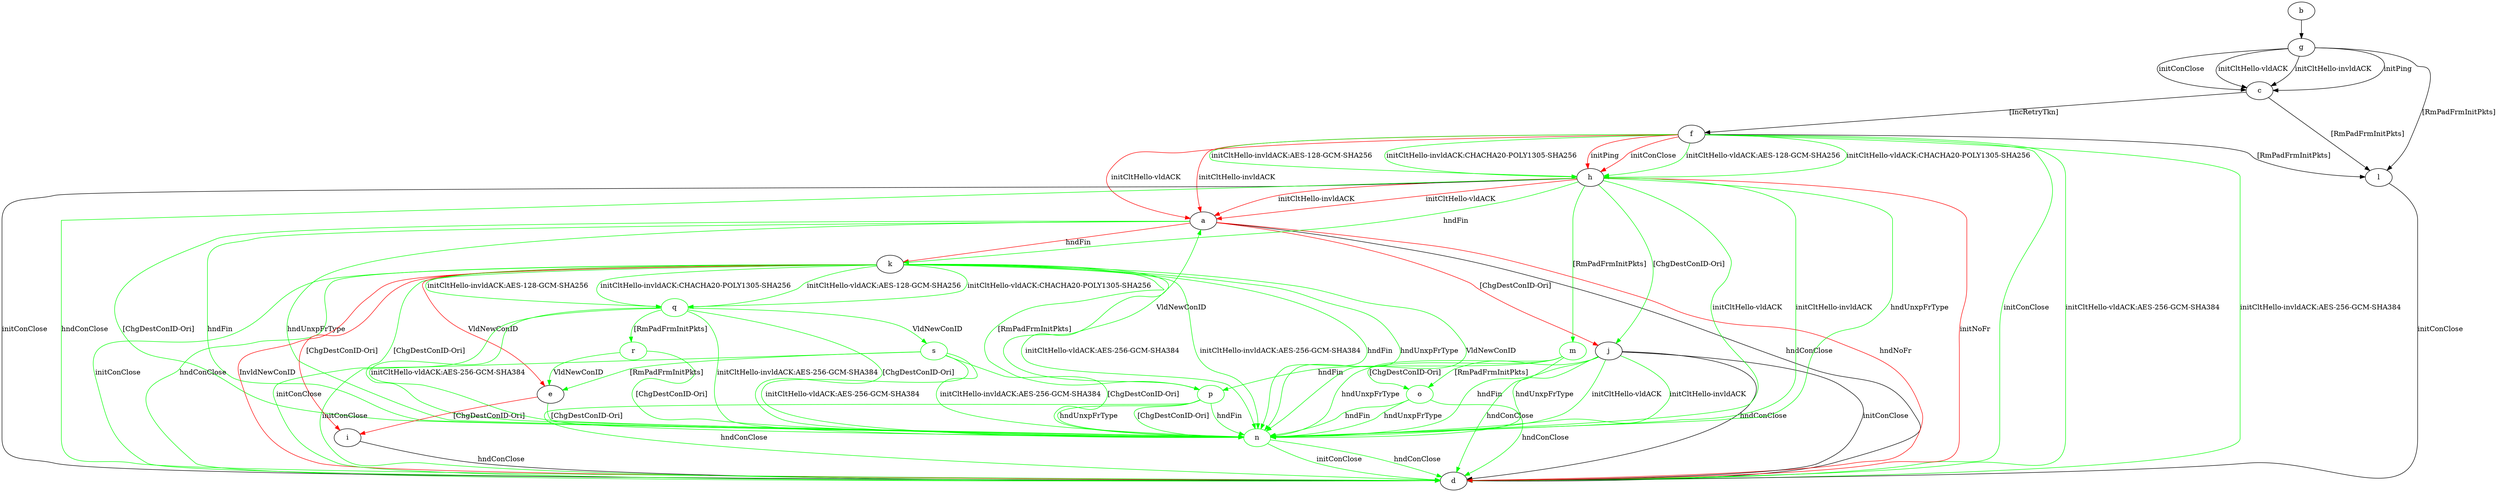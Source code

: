digraph "" {
	a -> d	[key=0,
		label="hndConClose "];
	a -> d	[key=1,
		color=red,
		label="hndNoFr "];
	a -> j	[key=0,
		color=red,
		label="[ChgDestConID-Ori] "];
	a -> k	[key=0,
		color=red,
		label="hndFin "];
	n	[color=green];
	a -> n	[key=0,
		color=green,
		label="hndFin "];
	a -> n	[key=1,
		color=green,
		label="hndUnxpFrType "];
	a -> n	[key=2,
		color=green,
		label="[ChgDestConID-Ori] "];
	b -> g	[key=0];
	c -> f	[key=0,
		label="[IncRetryTkn] "];
	c -> l	[key=0,
		label="[RmPadFrmInitPkts] "];
	e -> i	[key=0,
		color=red,
		label="[ChgDestConID-Ori] "];
	e -> n	[key=0,
		color=green,
		label="[ChgDestConID-Ori] "];
	f -> a	[key=0,
		color=red,
		label="initCltHello-vldACK "];
	f -> a	[key=1,
		color=red,
		label="initCltHello-invldACK "];
	f -> d	[key=0,
		color=green,
		label="initConClose "];
	f -> d	[key=1,
		color=green,
		label="initCltHello-vldACK:AES-256-GCM-SHA384 "];
	f -> d	[key=2,
		color=green,
		label="initCltHello-invldACK:AES-256-GCM-SHA384 "];
	f -> h	[key=0,
		color=green,
		label="initCltHello-vldACK:AES-128-GCM-SHA256 "];
	f -> h	[key=1,
		color=green,
		label="initCltHello-vldACK:CHACHA20-POLY1305-SHA256 "];
	f -> h	[key=2,
		color=green,
		label="initCltHello-invldACK:AES-128-GCM-SHA256 "];
	f -> h	[key=3,
		color=green,
		label="initCltHello-invldACK:CHACHA20-POLY1305-SHA256 "];
	f -> h	[key=4,
		color=red,
		label="initPing "];
	f -> h	[key=5,
		color=red,
		label="initConClose "];
	f -> l	[key=0,
		label="[RmPadFrmInitPkts] "];
	g -> c	[key=0,
		label="initPing "];
	g -> c	[key=1,
		label="initConClose "];
	g -> c	[key=2,
		label="initCltHello-vldACK "];
	g -> c	[key=3,
		label="initCltHello-invldACK "];
	g -> l	[key=0,
		label="[RmPadFrmInitPkts] "];
	h -> a	[key=0,
		color=red,
		label="initCltHello-vldACK "];
	h -> a	[key=1,
		color=red,
		label="initCltHello-invldACK "];
	h -> d	[key=0,
		label="initConClose "];
	h -> d	[key=1,
		color=green,
		label="hndConClose "];
	h -> d	[key=2,
		color=red,
		label="initNoFr "];
	h -> j	[key=0,
		color=green,
		label="[ChgDestConID-Ori] "];
	h -> k	[key=0,
		color=green,
		label="hndFin "];
	m	[color=green];
	h -> m	[key=0,
		color=green,
		label="[RmPadFrmInitPkts] "];
	h -> n	[key=0,
		color=green,
		label="initCltHello-vldACK "];
	h -> n	[key=1,
		color=green,
		label="initCltHello-invldACK "];
	h -> n	[key=2,
		color=green,
		label="hndUnxpFrType "];
	i -> d	[key=0,
		label="hndConClose "];
	j -> d	[key=0,
		label="initConClose "];
	j -> d	[key=1,
		label="hndConClose "];
	j -> n	[key=0,
		color=green,
		label="initCltHello-vldACK "];
	j -> n	[key=1,
		color=green,
		label="initCltHello-invldACK "];
	j -> n	[key=2,
		color=green,
		label="hndFin "];
	j -> n	[key=3,
		color=green,
		label="hndUnxpFrType "];
	o	[color=green];
	j -> o	[key=0,
		color=green,
		label="[RmPadFrmInitPkts] "];
	k -> d	[key=0,
		color=green,
		label="initConClose "];
	k -> d	[key=1,
		color=green,
		label="hndConClose "];
	k -> d	[key=2,
		color=red,
		label="InvldNewConID "];
	k -> e	[key=0,
		color=red,
		label="VldNewConID "];
	k -> i	[key=0,
		color=red,
		label="[ChgDestConID-Ori] "];
	k -> n	[key=0,
		color=green,
		label="initCltHello-vldACK:AES-256-GCM-SHA384 "];
	k -> n	[key=1,
		color=green,
		label="initCltHello-invldACK:AES-256-GCM-SHA384 "];
	k -> n	[key=2,
		color=green,
		label="hndFin "];
	k -> n	[key=3,
		color=green,
		label="hndUnxpFrType "];
	k -> n	[key=4,
		color=green,
		label="VldNewConID "];
	k -> n	[key=5,
		color=green,
		label="[ChgDestConID-Ori] "];
	p	[color=green];
	k -> p	[key=0,
		color=green,
		label="[RmPadFrmInitPkts] "];
	q	[color=green];
	k -> q	[key=0,
		color=green,
		label="initCltHello-vldACK:AES-128-GCM-SHA256 "];
	k -> q	[key=1,
		color=green,
		label="initCltHello-vldACK:CHACHA20-POLY1305-SHA256 "];
	k -> q	[key=2,
		color=green,
		label="initCltHello-invldACK:AES-128-GCM-SHA256 "];
	k -> q	[key=3,
		color=green,
		label="initCltHello-invldACK:CHACHA20-POLY1305-SHA256 "];
	l -> d	[key=0,
		label="initConClose "];
	m -> d	[key=0,
		color=green,
		label="hndConClose "];
	m -> n	[key=0,
		color=green,
		label="hndUnxpFrType "];
	m -> o	[key=0,
		color=green,
		label="[ChgDestConID-Ori] "];
	m -> p	[key=0,
		color=green,
		label="hndFin "];
	n -> d	[key=0,
		color=green,
		label="initConClose "];
	n -> d	[key=1,
		color=green,
		label="hndConClose "];
	o -> d	[key=0,
		color=green,
		label="hndConClose "];
	o -> n	[key=0,
		color=green,
		label="hndFin "];
	o -> n	[key=1,
		color=green,
		label="hndUnxpFrType "];
	p -> a	[key=0,
		color=green,
		label="VldNewConID "];
	p -> d	[key=0,
		color=green,
		label="hndConClose "];
	p -> n	[key=0,
		color=green,
		label="hndFin "];
	p -> n	[key=1,
		color=green,
		label="hndUnxpFrType "];
	p -> n	[key=2,
		color=green,
		label="[ChgDestConID-Ori] "];
	q -> d	[key=0,
		color=green,
		label="initConClose "];
	q -> n	[key=0,
		color=green,
		label="initCltHello-vldACK:AES-256-GCM-SHA384 "];
	q -> n	[key=1,
		color=green,
		label="initCltHello-invldACK:AES-256-GCM-SHA384 "];
	q -> n	[key=2,
		color=green,
		label="[ChgDestConID-Ori] "];
	r	[color=green];
	q -> r	[key=0,
		color=green,
		label="[RmPadFrmInitPkts] "];
	s	[color=green];
	q -> s	[key=0,
		color=green,
		label="VldNewConID "];
	r -> e	[key=0,
		color=green,
		label="VldNewConID "];
	r -> n	[key=0,
		color=green,
		label="[ChgDestConID-Ori] "];
	s -> d	[key=0,
		color=green,
		label="initConClose "];
	s -> e	[key=0,
		color=green,
		label="[RmPadFrmInitPkts] "];
	s -> n	[key=0,
		color=green,
		label="initCltHello-vldACK:AES-256-GCM-SHA384 "];
	s -> n	[key=1,
		color=green,
		label="initCltHello-invldACK:AES-256-GCM-SHA384 "];
	s -> n	[key=2,
		color=green,
		label="[ChgDestConID-Ori] "];
}
